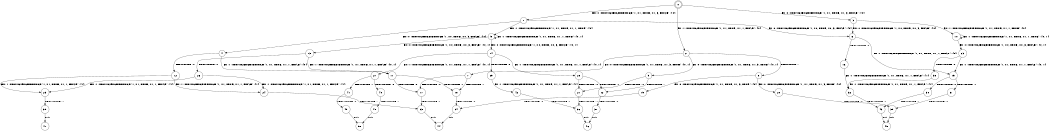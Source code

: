 digraph BCG {
size = "7, 10.5";
center = TRUE;
node [shape = circle];
0 [peripheries = 2];
0 -> 1 [label = "EX !0 !ATOMIC_EXCH_BRANCH (1, +1, TRUE, +1, 3, FALSE) !{0}"];
0 -> 2 [label = "EX !1 !ATOMIC_EXCH_BRANCH (1, +1, TRUE, +1, 1, FALSE) !{0}"];
0 -> 3 [label = "EX !0 !ATOMIC_EXCH_BRANCH (1, +1, TRUE, +1, 3, FALSE) !{0}"];
1 -> 4 [label = "EX !0 !ATOMIC_EXCH_BRANCH (1, +0, TRUE, +0, 3, FALSE) !{0}"];
1 -> 5 [label = "EX !1 !ATOMIC_EXCH_BRANCH (1, +1, TRUE, +1, 1, TRUE) !{0}"];
1 -> 6 [label = "EX !0 !ATOMIC_EXCH_BRANCH (1, +0, TRUE, +0, 3, FALSE) !{0}"];
2 -> 7 [label = "EX !0 !ATOMIC_EXCH_BRANCH (1, +1, TRUE, +1, 3, TRUE) !{0, 1}"];
2 -> 8 [label = "TERMINATE !1"];
2 -> 9 [label = "EX !0 !ATOMIC_EXCH_BRANCH (1, +1, TRUE, +1, 3, TRUE) !{0, 1}"];
3 -> 10 [label = "EX !1 !ATOMIC_EXCH_BRANCH (1, +1, TRUE, +1, 1, TRUE) !{0}"];
3 -> 6 [label = "EX !0 !ATOMIC_EXCH_BRANCH (1, +0, TRUE, +0, 3, FALSE) !{0}"];
4 -> 11 [label = "EX !1 !ATOMIC_EXCH_BRANCH (1, +1, TRUE, +1, 1, FALSE) !{0}"];
4 -> 12 [label = "TERMINATE !0"];
5 -> 13 [label = "EX !0 !ATOMIC_EXCH_BRANCH (1, +0, TRUE, +0, 3, FALSE) !{0, 1}"];
5 -> 5 [label = "EX !1 !ATOMIC_EXCH_BRANCH (1, +1, TRUE, +1, 1, TRUE) !{0, 1}"];
5 -> 14 [label = "EX !0 !ATOMIC_EXCH_BRANCH (1, +0, TRUE, +0, 3, FALSE) !{0, 1}"];
6 -> 15 [label = "EX !1 !ATOMIC_EXCH_BRANCH (1, +1, TRUE, +1, 1, FALSE) !{0}"];
6 -> 16 [label = "TERMINATE !0"];
7 -> 17 [label = "TERMINATE !0"];
7 -> 18 [label = "TERMINATE !1"];
8 -> 19 [label = "EX !0 !ATOMIC_EXCH_BRANCH (1, +1, TRUE, +1, 3, TRUE) !{0}"];
8 -> 20 [label = "EX !0 !ATOMIC_EXCH_BRANCH (1, +1, TRUE, +1, 3, TRUE) !{0}"];
9 -> 21 [label = "TERMINATE !0"];
9 -> 22 [label = "TERMINATE !1"];
10 -> 23 [label = "EX !0 !ATOMIC_EXCH_BRANCH (1, +0, TRUE, +0, 3, FALSE) !{0, 1}"];
10 -> 10 [label = "EX !1 !ATOMIC_EXCH_BRANCH (1, +1, TRUE, +1, 1, TRUE) !{0, 1}"];
11 -> 17 [label = "TERMINATE !0"];
11 -> 18 [label = "TERMINATE !1"];
12 -> 24 [label = "EX !1 !ATOMIC_EXCH_BRANCH (1, +1, TRUE, +1, 1, FALSE) !{1}"];
12 -> 25 [label = "EX !1 !ATOMIC_EXCH_BRANCH (1, +1, TRUE, +1, 1, FALSE) !{1}"];
13 -> 11 [label = "EX !1 !ATOMIC_EXCH_BRANCH (1, +1, TRUE, +1, 1, FALSE) !{0, 1}"];
13 -> 26 [label = "TERMINATE !0"];
14 -> 27 [label = "EX !1 !ATOMIC_EXCH_BRANCH (1, +1, TRUE, +1, 1, FALSE) !{0, 1}"];
14 -> 28 [label = "EX !1 !ATOMIC_EXCH_BRANCH (1, +1, TRUE, +1, 1, FALSE) !{0, 1}"];
14 -> 29 [label = "TERMINATE !0"];
15 -> 30 [label = "TERMINATE !0"];
15 -> 31 [label = "TERMINATE !1"];
16 -> 32 [label = "EX !1 !ATOMIC_EXCH_BRANCH (1, +1, TRUE, +1, 1, FALSE) !{1}"];
17 -> 33 [label = "TERMINATE !1"];
18 -> 34 [label = "TERMINATE !0"];
19 -> 34 [label = "TERMINATE !0"];
20 -> 35 [label = "TERMINATE !0"];
21 -> 36 [label = "TERMINATE !1"];
22 -> 37 [label = "TERMINATE !0"];
23 -> 15 [label = "EX !1 !ATOMIC_EXCH_BRANCH (1, +1, TRUE, +1, 1, FALSE) !{0, 1}"];
23 -> 38 [label = "TERMINATE !0"];
24 -> 33 [label = "TERMINATE !1"];
25 -> 39 [label = "TERMINATE !1"];
26 -> 24 [label = "EX !1 !ATOMIC_EXCH_BRANCH (1, +1, TRUE, +1, 1, FALSE) !{1}"];
26 -> 25 [label = "EX !1 !ATOMIC_EXCH_BRANCH (1, +1, TRUE, +1, 1, FALSE) !{1}"];
27 -> 40 [label = "TERMINATE !0"];
27 -> 41 [label = "TERMINATE !1"];
28 -> 21 [label = "TERMINATE !0"];
28 -> 22 [label = "TERMINATE !1"];
29 -> 42 [label = "EX !1 !ATOMIC_EXCH_BRANCH (1, +1, TRUE, +1, 1, FALSE) !{1}"];
30 -> 43 [label = "TERMINATE !1"];
31 -> 35 [label = "TERMINATE !0"];
32 -> 43 [label = "TERMINATE !1"];
33 -> 44 [label = "exit"];
34 -> 44 [label = "exit"];
35 -> 45 [label = "exit"];
36 -> 46 [label = "exit"];
37 -> 46 [label = "exit"];
38 -> 32 [label = "EX !1 !ATOMIC_EXCH_BRANCH (1, +1, TRUE, +1, 1, FALSE) !{1}"];
39 -> 47 [label = "exit"];
40 -> 48 [label = "TERMINATE !1"];
41 -> 49 [label = "TERMINATE !0"];
42 -> 36 [label = "TERMINATE !1"];
43 -> 45 [label = "exit"];
48 -> 50 [label = "exit"];
49 -> 50 [label = "exit"];
}
